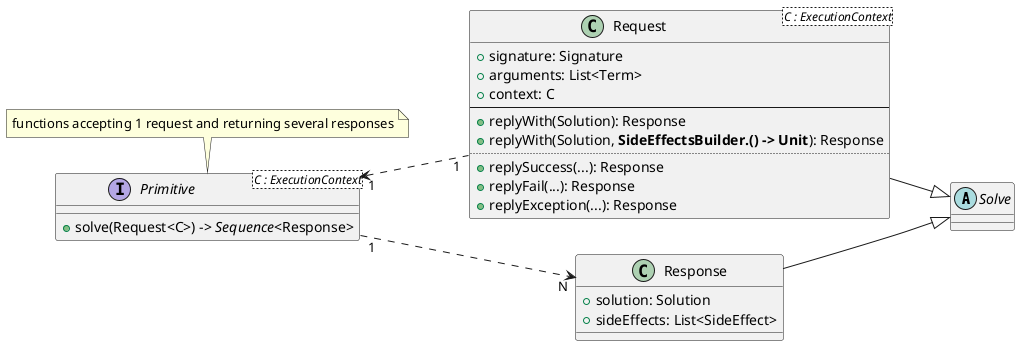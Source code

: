 @startuml
left to right direction

abstract class Solve 

class Request<C : ExecutionContext> {
    + signature: Signature
    + arguments: List<Term>
    + context: C
    --
    + replyWith(Solution): Response
    + replyWith(Solution, **SideEffectsBuilder.() -> Unit**): Response
    ..
    + replySuccess(...): Response
    + replyFail(...): Response
    + replyException(...): Response
}

Request --|> Solve 

class Response {
    + solution: Solution
    + sideEffects: List<SideEffect>
}

Response --|> Solve 

interface Primitive<C : ExecutionContext> {
  + solve(Request<C>) -> //Sequence//<Response>
}

Primitive "1" <.. "1" Request

Primitive "1" ..> "N" Response

note top of Primitive: functions accepting 1 request and returning several responses
@enduml